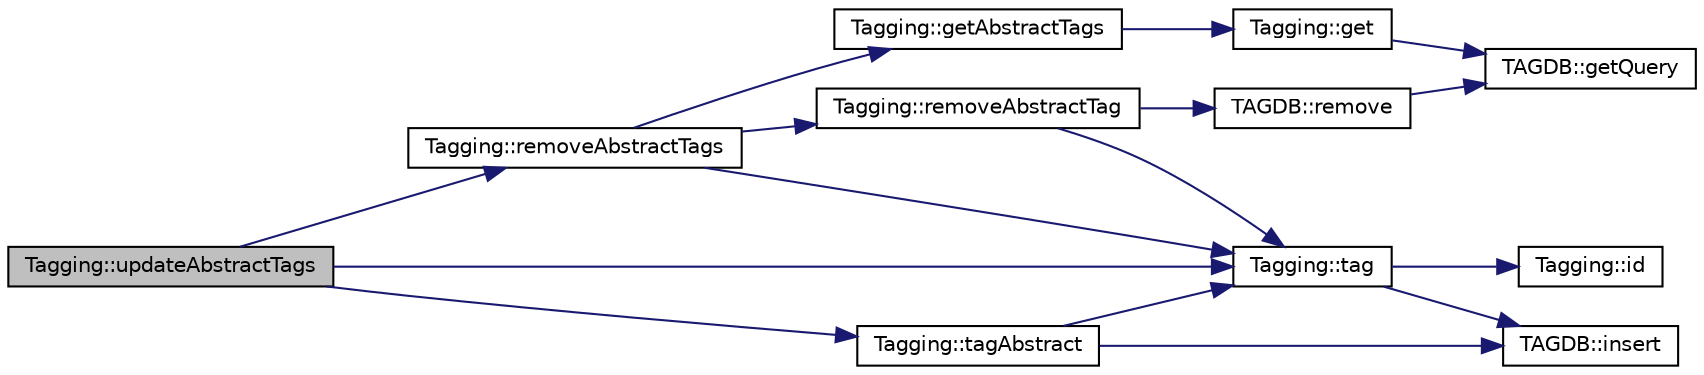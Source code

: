 digraph "Tagging::updateAbstractTags"
{
 // INTERACTIVE_SVG=YES
 // LATEX_PDF_SIZE
  edge [fontname="Helvetica",fontsize="10",labelfontname="Helvetica",labelfontsize="10"];
  node [fontname="Helvetica",fontsize="10",shape=record];
  rankdir="LR";
  Node306 [label="Tagging::updateAbstractTags",height=0.2,width=0.4,color="black", fillcolor="grey75", style="filled", fontcolor="black",tooltip=" "];
  Node306 -> Node307 [color="midnightblue",fontsize="10",style="solid",fontname="Helvetica"];
  Node307 [label="Tagging::removeAbstractTags",height=0.2,width=0.4,color="black", fillcolor="white", style="filled",URL="$class_tagging.html#abebfcef5989f504f84dfb151cf06639b",tooltip=" "];
  Node307 -> Node308 [color="midnightblue",fontsize="10",style="solid",fontname="Helvetica"];
  Node308 [label="Tagging::getAbstractTags",height=0.2,width=0.4,color="black", fillcolor="white", style="filled",URL="$class_tagging.html#afdb3ddcdbef1330e7ade9fb4c929d9b0",tooltip=" "];
  Node308 -> Node309 [color="midnightblue",fontsize="10",style="solid",fontname="Helvetica"];
  Node309 [label="Tagging::get",height=0.2,width=0.4,color="black", fillcolor="white", style="filled",URL="$class_tagging.html#a31eafb22f7c6343f6a6e1a60c0b46d1b",tooltip=" "];
  Node309 -> Node310 [color="midnightblue",fontsize="10",style="solid",fontname="Helvetica"];
  Node310 [label="TAGDB::getQuery",height=0.2,width=0.4,color="black", fillcolor="white", style="filled",URL="$class_t_a_g_d_b.html#ae90d363ffa72013cdfe742c606888432",tooltip=" "];
  Node307 -> Node311 [color="midnightblue",fontsize="10",style="solid",fontname="Helvetica"];
  Node311 [label="Tagging::removeAbstractTag",height=0.2,width=0.4,color="black", fillcolor="white", style="filled",URL="$class_tagging.html#a38fdfb7dd0ce30980ad2260f76689aa0",tooltip=" "];
  Node311 -> Node312 [color="midnightblue",fontsize="10",style="solid",fontname="Helvetica"];
  Node312 [label="TAGDB::remove",height=0.2,width=0.4,color="black", fillcolor="white", style="filled",URL="$class_t_a_g_d_b.html#acd75bc483c7dd93361783aab9480d90e",tooltip=" "];
  Node312 -> Node310 [color="midnightblue",fontsize="10",style="solid",fontname="Helvetica"];
  Node311 -> Node313 [color="midnightblue",fontsize="10",style="solid",fontname="Helvetica"];
  Node313 [label="Tagging::tag",height=0.2,width=0.4,color="black", fillcolor="white", style="filled",URL="$class_tagging.html#a07318e6b117e0d35c9a7a1ad7c00d4d0",tooltip=" "];
  Node313 -> Node314 [color="midnightblue",fontsize="10",style="solid",fontname="Helvetica"];
  Node314 [label="Tagging::id",height=0.2,width=0.4,color="black", fillcolor="white", style="filled",URL="$class_tagging.html#a2b8eb93e771e3f7569420ce900d0e069",tooltip=" "];
  Node313 -> Node315 [color="midnightblue",fontsize="10",style="solid",fontname="Helvetica"];
  Node315 [label="TAGDB::insert",height=0.2,width=0.4,color="black", fillcolor="white", style="filled",URL="$class_t_a_g_d_b.html#a9e576bf7931cc64359ea1380fec51f9f",tooltip=" "];
  Node307 -> Node313 [color="midnightblue",fontsize="10",style="solid",fontname="Helvetica"];
  Node306 -> Node313 [color="midnightblue",fontsize="10",style="solid",fontname="Helvetica"];
  Node306 -> Node316 [color="midnightblue",fontsize="10",style="solid",fontname="Helvetica"];
  Node316 [label="Tagging::tagAbstract",height=0.2,width=0.4,color="black", fillcolor="white", style="filled",URL="$class_tagging.html#a49563646c1684a61f079e2732ea334c1",tooltip=" "];
  Node316 -> Node315 [color="midnightblue",fontsize="10",style="solid",fontname="Helvetica"];
  Node316 -> Node313 [color="midnightblue",fontsize="10",style="solid",fontname="Helvetica"];
}
